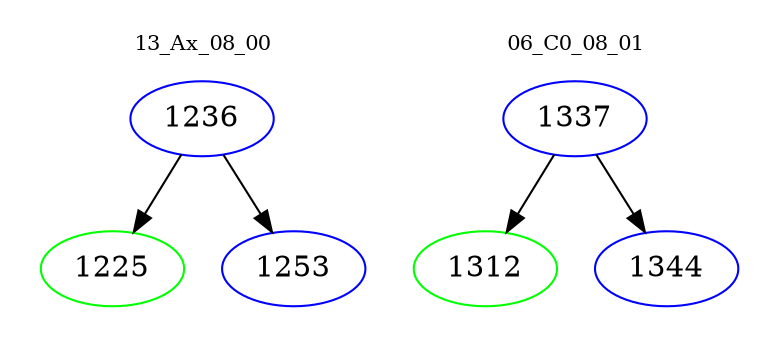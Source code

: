digraph{
subgraph cluster_0 {
color = white
label = "13_Ax_08_00";
fontsize=10;
T0_1236 [label="1236", color="blue"]
T0_1236 -> T0_1225 [color="black"]
T0_1225 [label="1225", color="green"]
T0_1236 -> T0_1253 [color="black"]
T0_1253 [label="1253", color="blue"]
}
subgraph cluster_1 {
color = white
label = "06_C0_08_01";
fontsize=10;
T1_1337 [label="1337", color="blue"]
T1_1337 -> T1_1312 [color="black"]
T1_1312 [label="1312", color="green"]
T1_1337 -> T1_1344 [color="black"]
T1_1344 [label="1344", color="blue"]
}
}
